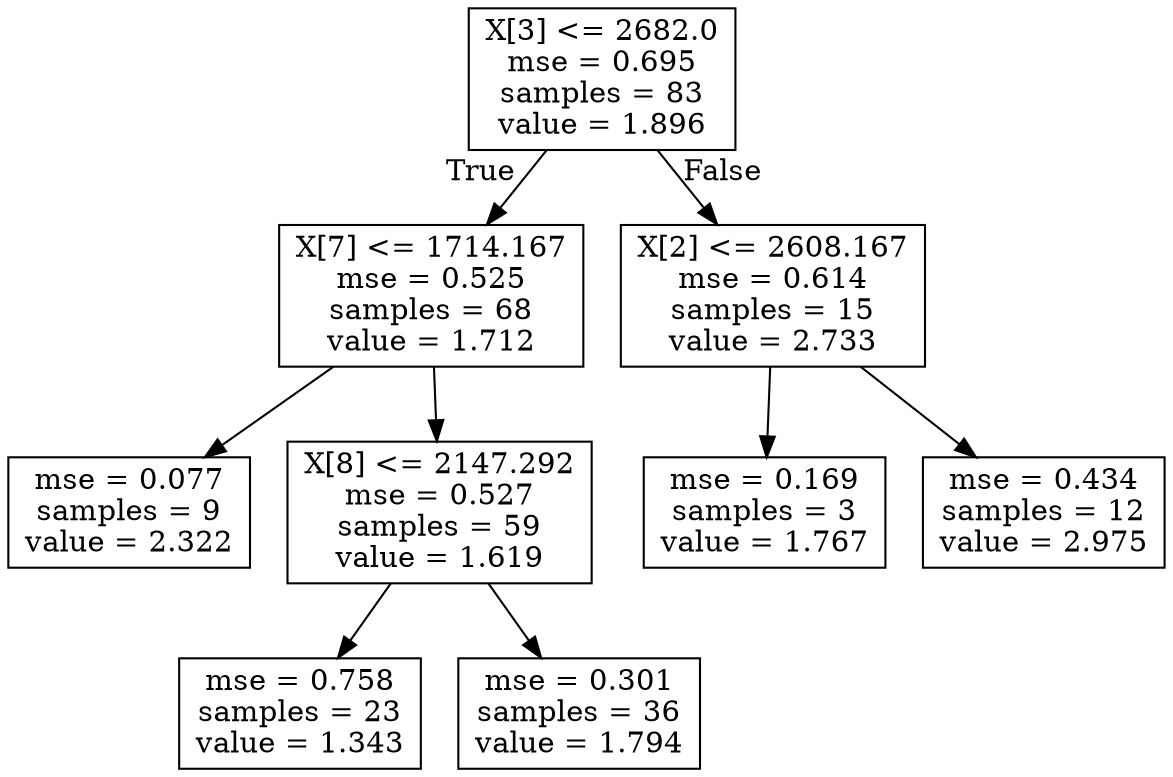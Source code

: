digraph Tree {
node [shape=box] ;
0 [label="X[3] <= 2682.0\nmse = 0.695\nsamples = 83\nvalue = 1.896"] ;
1 [label="X[7] <= 1714.167\nmse = 0.525\nsamples = 68\nvalue = 1.712"] ;
0 -> 1 [labeldistance=2.5, labelangle=45, headlabel="True"] ;
3 [label="mse = 0.077\nsamples = 9\nvalue = 2.322"] ;
1 -> 3 ;
4 [label="X[8] <= 2147.292\nmse = 0.527\nsamples = 59\nvalue = 1.619"] ;
1 -> 4 ;
7 [label="mse = 0.758\nsamples = 23\nvalue = 1.343"] ;
4 -> 7 ;
8 [label="mse = 0.301\nsamples = 36\nvalue = 1.794"] ;
4 -> 8 ;
2 [label="X[2] <= 2608.167\nmse = 0.614\nsamples = 15\nvalue = 2.733"] ;
0 -> 2 [labeldistance=2.5, labelangle=-45, headlabel="False"] ;
5 [label="mse = 0.169\nsamples = 3\nvalue = 1.767"] ;
2 -> 5 ;
6 [label="mse = 0.434\nsamples = 12\nvalue = 2.975"] ;
2 -> 6 ;
}